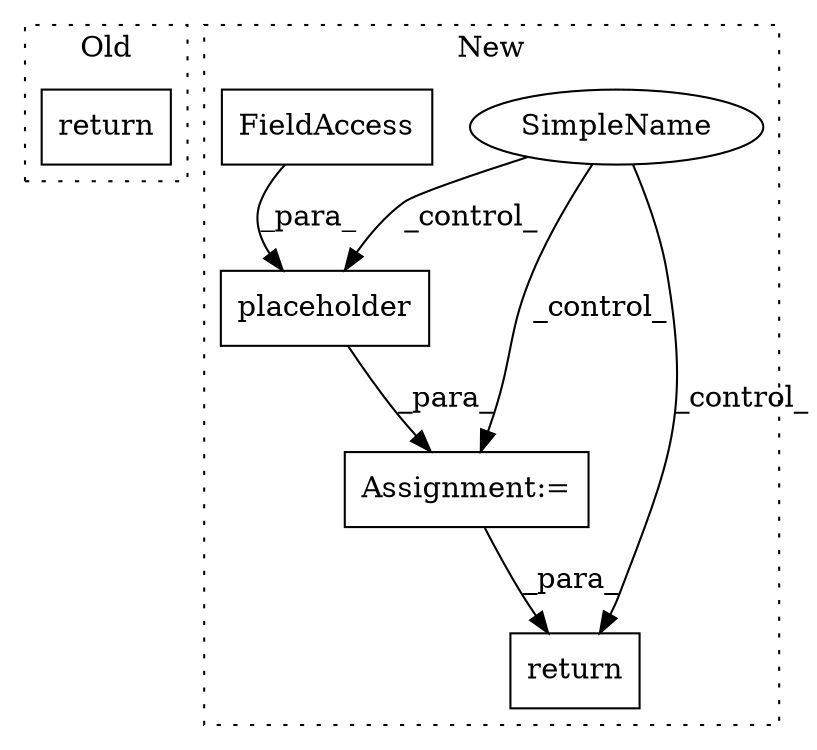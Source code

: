 digraph G {
subgraph cluster0 {
1 [label="return" a="41" s="2593" l="7" shape="box"];
label = "Old";
style="dotted";
}
subgraph cluster1 {
2 [label="placeholder" a="32" s="1551,1585" l="12,1" shape="box"];
3 [label="Assignment:=" a="7" s="1547" l="1" shape="box"];
4 [label="return" a="41" s="1821" l="7" shape="box"];
5 [label="SimpleName" a="42" s="" l="" shape="ellipse"];
6 [label="FieldAccess" a="22" s="1563" l="10" shape="box"];
label = "New";
style="dotted";
}
2 -> 3 [label="_para_"];
3 -> 4 [label="_para_"];
5 -> 4 [label="_control_"];
5 -> 2 [label="_control_"];
5 -> 3 [label="_control_"];
6 -> 2 [label="_para_"];
}